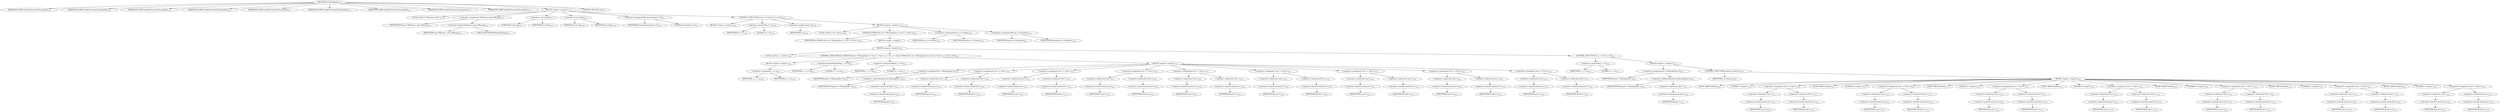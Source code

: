 digraph "put1bitcmaptile" {  
"49632" [label = <(METHOD,put1bitcmaptile)<SUB>1511</SUB>> ]
"49633" [label = <(PARAM,DECLAREContigPutFunc(put1bitcmaptile))<SUB>1511</SUB>> ]
"49634" [label = <(PARAM,DECLAREContigPutFunc(put1bitcmaptile))<SUB>1511</SUB>> ]
"49635" [label = <(PARAM,DECLAREContigPutFunc(put1bitcmaptile))<SUB>1511</SUB>> ]
"49636" [label = <(PARAM,DECLAREContigPutFunc(put1bitcmaptile))<SUB>1511</SUB>> ]
"49637" [label = <(PARAM,DECLAREContigPutFunc(put1bitcmaptile))<SUB>1511</SUB>> ]
"49638" [label = <(PARAM,DECLAREContigPutFunc(put1bitcmaptile))<SUB>1511</SUB>> ]
"49639" [label = <(PARAM,DECLAREContigPutFunc(put1bitcmaptile))<SUB>1511</SUB>> ]
"49640" [label = <(PARAM,DECLAREContigPutFunc(put1bitcmaptile))<SUB>1511</SUB>> ]
"49641" [label = <(PARAM,DECLAREContigPutFunc(put1bitcmaptile))<SUB>1511</SUB>> ]
"49642" [label = <(BLOCK,&lt;empty&gt;,&lt;empty&gt;)<SUB>1512</SUB>> ]
"49643" [label = <(LOCAL,uint32_t** PALmap: uint32_t)<SUB>1513</SUB>> ]
"49644" [label = <(&lt;operator&gt;.assignment,**PALmap = img-&gt;PALmap)<SUB>1513</SUB>> ]
"49645" [label = <(IDENTIFIER,PALmap,**PALmap = img-&gt;PALmap)<SUB>1513</SUB>> ]
"49646" [label = <(&lt;operator&gt;.indirectFieldAccess,img-&gt;PALmap)<SUB>1513</SUB>> ]
"49647" [label = <(IDENTIFIER,img,**PALmap = img-&gt;PALmap)<SUB>1513</SUB>> ]
"49648" [label = <(FIELD_IDENTIFIER,PALmap,PALmap)<SUB>1513</SUB>> ]
"49649" [label = <(&lt;operator&gt;.cast,(void)x)<SUB>1515</SUB>> ]
"49650" [label = <(UNKNOWN,void,void)<SUB>1515</SUB>> ]
"49651" [label = <(IDENTIFIER,x,(void)x)<SUB>1515</SUB>> ]
"49652" [label = <(&lt;operator&gt;.cast,(void)y)<SUB>1516</SUB>> ]
"49653" [label = <(UNKNOWN,void,void)<SUB>1516</SUB>> ]
"49654" [label = <(IDENTIFIER,y,(void)y)<SUB>1516</SUB>> ]
"49655" [label = <(&lt;operator&gt;.assignmentDivision,fromskew /= 8)<SUB>1517</SUB>> ]
"49656" [label = <(IDENTIFIER,fromskew,fromskew /= 8)<SUB>1517</SUB>> ]
"49657" [label = <(LITERAL,8,fromskew /= 8)<SUB>1517</SUB>> ]
"49658" [label = <(CONTROL_STRUCTURE,for (;h &gt; 0;--h),for (;h &gt; 0;--h))<SUB>1518</SUB>> ]
"49659" [label = <(BLOCK,&lt;empty&gt;,&lt;empty&gt;)<SUB>1518</SUB>> ]
"49660" [label = <(&lt;operator&gt;.greaterThan,h &gt; 0)<SUB>1518</SUB>> ]
"49661" [label = <(IDENTIFIER,h,h &gt; 0)<SUB>1518</SUB>> ]
"49662" [label = <(LITERAL,0,h &gt; 0)<SUB>1518</SUB>> ]
"49663" [label = <(&lt;operator&gt;.preDecrement,--h)<SUB>1518</SUB>> ]
"49664" [label = <(IDENTIFIER,h,--h)<SUB>1518</SUB>> ]
"49665" [label = <(BLOCK,&lt;empty&gt;,&lt;empty&gt;)<SUB>1519</SUB>> ]
"49666" [label = <(LOCAL,uint32_t* bw: uint32_t)<SUB>1520</SUB>> ]
"49667" [label = <(UNROLL8,UNROLL8(w, bw = PALmap[*pp++], *cp++ = *bw++))<SUB>1521</SUB>> ]
"49668" [label = <(IDENTIFIER,w,UNROLL8(w, bw = PALmap[*pp++], *cp++ = *bw++))<SUB>1521</SUB>> ]
"49669" [label = <(BLOCK,&lt;empty&gt;,&lt;empty&gt;)> ]
"49670" [label = <(BLOCK,&lt;empty&gt;,&lt;empty&gt;)<SUB>1521</SUB>> ]
"49671" [label = <(LOCAL,uint32_t _x: uint32_t)<SUB>1521</SUB>> ]
"49672" [label = <(CONTROL_STRUCTURE,for (UNROLL8(w, bw = PALmap[*pp++], *cp++ = *bw++)_x &gt;= 8;_x -= 8),for (UNROLL8(w, bw = PALmap[*pp++], *cp++ = *bw++)_x &gt;= 8;_x -= 8))<SUB>1521</SUB>> ]
"49673" [label = <(BLOCK,&lt;empty&gt;,&lt;empty&gt;)<SUB>1521</SUB>> ]
"49674" [label = <(&lt;operator&gt;.assignment,_x = w)<SUB>1521</SUB>> ]
"49675" [label = <(IDENTIFIER,_x,_x = w)<SUB>1521</SUB>> ]
"49676" [label = <(IDENTIFIER,w,_x = w)<SUB>1521</SUB>> ]
"49677" [label = <(&lt;operator&gt;.greaterEqualsThan,_x &gt;= 8)<SUB>1521</SUB>> ]
"49678" [label = <(IDENTIFIER,_x,_x &gt;= 8)<SUB>1521</SUB>> ]
"49679" [label = <(LITERAL,8,_x &gt;= 8)<SUB>1521</SUB>> ]
"49680" [label = <(&lt;operator&gt;.assignmentMinus,_x -= 8)<SUB>1521</SUB>> ]
"49681" [label = <(IDENTIFIER,_x,_x -= 8)<SUB>1521</SUB>> ]
"49682" [label = <(LITERAL,8,_x -= 8)<SUB>1521</SUB>> ]
"49683" [label = <(BLOCK,&lt;empty&gt;,&lt;empty&gt;)<SUB>1521</SUB>> ]
"49684" [label = <(&lt;operator&gt;.assignment,bw = PALmap[*pp++])<SUB>1521</SUB>> ]
"49685" [label = <(IDENTIFIER,bw,bw = PALmap[*pp++])<SUB>1521</SUB>> ]
"49686" [label = <(&lt;operator&gt;.indirectIndexAccess,PALmap[*pp++])<SUB>1521</SUB>> ]
"49687" [label = <(IDENTIFIER,PALmap,bw = PALmap[*pp++])<SUB>1521</SUB>> ]
"49688" [label = <(&lt;operator&gt;.indirection,*pp++)<SUB>1521</SUB>> ]
"49689" [label = <(&lt;operator&gt;.postIncrement,pp++)<SUB>1521</SUB>> ]
"49690" [label = <(IDENTIFIER,pp,pp++)<SUB>1521</SUB>> ]
"49691" [label = <(&lt;operator&gt;.assignment,*cp++ = *bw++)<SUB>1521</SUB>> ]
"49692" [label = <(&lt;operator&gt;.indirection,*cp++)<SUB>1521</SUB>> ]
"49693" [label = <(&lt;operator&gt;.postIncrement,cp++)<SUB>1521</SUB>> ]
"49694" [label = <(IDENTIFIER,cp,cp++)<SUB>1521</SUB>> ]
"49695" [label = <(&lt;operator&gt;.indirection,*bw++)<SUB>1521</SUB>> ]
"49696" [label = <(&lt;operator&gt;.postIncrement,bw++)<SUB>1521</SUB>> ]
"49697" [label = <(IDENTIFIER,bw,bw++)<SUB>1521</SUB>> ]
"49698" [label = <(&lt;operator&gt;.assignment,*cp++ = *bw++)<SUB>1521</SUB>> ]
"49699" [label = <(&lt;operator&gt;.indirection,*cp++)<SUB>1521</SUB>> ]
"49700" [label = <(&lt;operator&gt;.postIncrement,cp++)<SUB>1521</SUB>> ]
"49701" [label = <(IDENTIFIER,cp,cp++)<SUB>1521</SUB>> ]
"49702" [label = <(&lt;operator&gt;.indirection,*bw++)<SUB>1521</SUB>> ]
"49703" [label = <(&lt;operator&gt;.postIncrement,bw++)<SUB>1521</SUB>> ]
"49704" [label = <(IDENTIFIER,bw,bw++)<SUB>1521</SUB>> ]
"49705" [label = <(&lt;operator&gt;.assignment,*cp++ = *bw++)<SUB>1521</SUB>> ]
"49706" [label = <(&lt;operator&gt;.indirection,*cp++)<SUB>1521</SUB>> ]
"49707" [label = <(&lt;operator&gt;.postIncrement,cp++)<SUB>1521</SUB>> ]
"49708" [label = <(IDENTIFIER,cp,cp++)<SUB>1521</SUB>> ]
"49709" [label = <(&lt;operator&gt;.indirection,*bw++)<SUB>1521</SUB>> ]
"49710" [label = <(&lt;operator&gt;.postIncrement,bw++)<SUB>1521</SUB>> ]
"49711" [label = <(IDENTIFIER,bw,bw++)<SUB>1521</SUB>> ]
"49712" [label = <(&lt;operator&gt;.assignment,*cp++ = *bw++)<SUB>1521</SUB>> ]
"49713" [label = <(&lt;operator&gt;.indirection,*cp++)<SUB>1521</SUB>> ]
"49714" [label = <(&lt;operator&gt;.postIncrement,cp++)<SUB>1521</SUB>> ]
"49715" [label = <(IDENTIFIER,cp,cp++)<SUB>1521</SUB>> ]
"49716" [label = <(&lt;operator&gt;.indirection,*bw++)<SUB>1521</SUB>> ]
"49717" [label = <(&lt;operator&gt;.postIncrement,bw++)<SUB>1521</SUB>> ]
"49718" [label = <(IDENTIFIER,bw,bw++)<SUB>1521</SUB>> ]
"49719" [label = <(&lt;operator&gt;.assignment,*cp++ = *bw++)<SUB>1521</SUB>> ]
"49720" [label = <(&lt;operator&gt;.indirection,*cp++)<SUB>1521</SUB>> ]
"49721" [label = <(&lt;operator&gt;.postIncrement,cp++)<SUB>1521</SUB>> ]
"49722" [label = <(IDENTIFIER,cp,cp++)<SUB>1521</SUB>> ]
"49723" [label = <(&lt;operator&gt;.indirection,*bw++)<SUB>1521</SUB>> ]
"49724" [label = <(&lt;operator&gt;.postIncrement,bw++)<SUB>1521</SUB>> ]
"49725" [label = <(IDENTIFIER,bw,bw++)<SUB>1521</SUB>> ]
"49726" [label = <(&lt;operator&gt;.assignment,*cp++ = *bw++)<SUB>1521</SUB>> ]
"49727" [label = <(&lt;operator&gt;.indirection,*cp++)<SUB>1521</SUB>> ]
"49728" [label = <(&lt;operator&gt;.postIncrement,cp++)<SUB>1521</SUB>> ]
"49729" [label = <(IDENTIFIER,cp,cp++)<SUB>1521</SUB>> ]
"49730" [label = <(&lt;operator&gt;.indirection,*bw++)<SUB>1521</SUB>> ]
"49731" [label = <(&lt;operator&gt;.postIncrement,bw++)<SUB>1521</SUB>> ]
"49732" [label = <(IDENTIFIER,bw,bw++)<SUB>1521</SUB>> ]
"49733" [label = <(&lt;operator&gt;.assignment,*cp++ = *bw++)<SUB>1521</SUB>> ]
"49734" [label = <(&lt;operator&gt;.indirection,*cp++)<SUB>1521</SUB>> ]
"49735" [label = <(&lt;operator&gt;.postIncrement,cp++)<SUB>1521</SUB>> ]
"49736" [label = <(IDENTIFIER,cp,cp++)<SUB>1521</SUB>> ]
"49737" [label = <(&lt;operator&gt;.indirection,*bw++)<SUB>1521</SUB>> ]
"49738" [label = <(&lt;operator&gt;.postIncrement,bw++)<SUB>1521</SUB>> ]
"49739" [label = <(IDENTIFIER,bw,bw++)<SUB>1521</SUB>> ]
"49740" [label = <(&lt;operator&gt;.assignment,*cp++ = *bw++)<SUB>1521</SUB>> ]
"49741" [label = <(&lt;operator&gt;.indirection,*cp++)<SUB>1521</SUB>> ]
"49742" [label = <(&lt;operator&gt;.postIncrement,cp++)<SUB>1521</SUB>> ]
"49743" [label = <(IDENTIFIER,cp,cp++)<SUB>1521</SUB>> ]
"49744" [label = <(&lt;operator&gt;.indirection,*bw++)<SUB>1521</SUB>> ]
"49745" [label = <(&lt;operator&gt;.postIncrement,bw++)<SUB>1521</SUB>> ]
"49746" [label = <(IDENTIFIER,bw,bw++)<SUB>1521</SUB>> ]
"49747" [label = <(CONTROL_STRUCTURE,if (_x &gt; 0),if (_x &gt; 0))<SUB>1521</SUB>> ]
"49748" [label = <(&lt;operator&gt;.greaterThan,_x &gt; 0)<SUB>1521</SUB>> ]
"49749" [label = <(IDENTIFIER,_x,_x &gt; 0)<SUB>1521</SUB>> ]
"49750" [label = <(LITERAL,0,_x &gt; 0)<SUB>1521</SUB>> ]
"49751" [label = <(BLOCK,&lt;empty&gt;,&lt;empty&gt;)<SUB>1521</SUB>> ]
"49752" [label = <(&lt;operator&gt;.assignment,bw = PALmap[*pp++])<SUB>1521</SUB>> ]
"49753" [label = <(IDENTIFIER,bw,bw = PALmap[*pp++])<SUB>1521</SUB>> ]
"49754" [label = <(&lt;operator&gt;.indirectIndexAccess,PALmap[*pp++])<SUB>1521</SUB>> ]
"49755" [label = <(IDENTIFIER,PALmap,bw = PALmap[*pp++])<SUB>1521</SUB>> ]
"49756" [label = <(&lt;operator&gt;.indirection,*pp++)<SUB>1521</SUB>> ]
"49757" [label = <(&lt;operator&gt;.postIncrement,pp++)<SUB>1521</SUB>> ]
"49758" [label = <(IDENTIFIER,pp,pp++)<SUB>1521</SUB>> ]
"49759" [label = <(CONTROL_STRUCTURE,switch(_x),switch(_x))<SUB>1521</SUB>> ]
"49760" [label = <(IDENTIFIER,_x,switch(_x))<SUB>1521</SUB>> ]
"49761" [label = <(BLOCK,&lt;empty&gt;,&lt;empty&gt;)<SUB>1521</SUB>> ]
"49762" [label = <(JUMP_TARGET,default)<SUB>1521</SUB>> ]
"49763" [label = <(LITERAL,7,&lt;empty&gt;)<SUB>1521</SUB>> ]
"49764" [label = <(&lt;operator&gt;.assignment,*cp++ = *bw++)<SUB>1521</SUB>> ]
"49765" [label = <(&lt;operator&gt;.indirection,*cp++)<SUB>1521</SUB>> ]
"49766" [label = <(&lt;operator&gt;.postIncrement,cp++)<SUB>1521</SUB>> ]
"49767" [label = <(IDENTIFIER,cp,cp++)<SUB>1521</SUB>> ]
"49768" [label = <(&lt;operator&gt;.indirection,*bw++)<SUB>1521</SUB>> ]
"49769" [label = <(&lt;operator&gt;.postIncrement,bw++)<SUB>1521</SUB>> ]
"49770" [label = <(IDENTIFIER,bw,bw++)<SUB>1521</SUB>> ]
"49771" [label = <(JUMP_TARGET,default)<SUB>1521</SUB>> ]
"49772" [label = <(LITERAL,6,&lt;empty&gt;)<SUB>1521</SUB>> ]
"49773" [label = <(&lt;operator&gt;.assignment,*cp++ = *bw++)<SUB>1521</SUB>> ]
"49774" [label = <(&lt;operator&gt;.indirection,*cp++)<SUB>1521</SUB>> ]
"49775" [label = <(&lt;operator&gt;.postIncrement,cp++)<SUB>1521</SUB>> ]
"49776" [label = <(IDENTIFIER,cp,cp++)<SUB>1521</SUB>> ]
"49777" [label = <(&lt;operator&gt;.indirection,*bw++)<SUB>1521</SUB>> ]
"49778" [label = <(&lt;operator&gt;.postIncrement,bw++)<SUB>1521</SUB>> ]
"49779" [label = <(IDENTIFIER,bw,bw++)<SUB>1521</SUB>> ]
"49780" [label = <(JUMP_TARGET,default)<SUB>1521</SUB>> ]
"49781" [label = <(LITERAL,5,&lt;empty&gt;)<SUB>1521</SUB>> ]
"49782" [label = <(&lt;operator&gt;.assignment,*cp++ = *bw++)<SUB>1521</SUB>> ]
"49783" [label = <(&lt;operator&gt;.indirection,*cp++)<SUB>1521</SUB>> ]
"49784" [label = <(&lt;operator&gt;.postIncrement,cp++)<SUB>1521</SUB>> ]
"49785" [label = <(IDENTIFIER,cp,cp++)<SUB>1521</SUB>> ]
"49786" [label = <(&lt;operator&gt;.indirection,*bw++)<SUB>1521</SUB>> ]
"49787" [label = <(&lt;operator&gt;.postIncrement,bw++)<SUB>1521</SUB>> ]
"49788" [label = <(IDENTIFIER,bw,bw++)<SUB>1521</SUB>> ]
"49789" [label = <(JUMP_TARGET,default)<SUB>1521</SUB>> ]
"49790" [label = <(LITERAL,4,&lt;empty&gt;)<SUB>1521</SUB>> ]
"49791" [label = <(&lt;operator&gt;.assignment,*cp++ = *bw++)<SUB>1521</SUB>> ]
"49792" [label = <(&lt;operator&gt;.indirection,*cp++)<SUB>1521</SUB>> ]
"49793" [label = <(&lt;operator&gt;.postIncrement,cp++)<SUB>1521</SUB>> ]
"49794" [label = <(IDENTIFIER,cp,cp++)<SUB>1521</SUB>> ]
"49795" [label = <(&lt;operator&gt;.indirection,*bw++)<SUB>1521</SUB>> ]
"49796" [label = <(&lt;operator&gt;.postIncrement,bw++)<SUB>1521</SUB>> ]
"49797" [label = <(IDENTIFIER,bw,bw++)<SUB>1521</SUB>> ]
"49798" [label = <(JUMP_TARGET,default)<SUB>1521</SUB>> ]
"49799" [label = <(LITERAL,3,&lt;empty&gt;)<SUB>1521</SUB>> ]
"49800" [label = <(&lt;operator&gt;.assignment,*cp++ = *bw++)<SUB>1521</SUB>> ]
"49801" [label = <(&lt;operator&gt;.indirection,*cp++)<SUB>1521</SUB>> ]
"49802" [label = <(&lt;operator&gt;.postIncrement,cp++)<SUB>1521</SUB>> ]
"49803" [label = <(IDENTIFIER,cp,cp++)<SUB>1521</SUB>> ]
"49804" [label = <(&lt;operator&gt;.indirection,*bw++)<SUB>1521</SUB>> ]
"49805" [label = <(&lt;operator&gt;.postIncrement,bw++)<SUB>1521</SUB>> ]
"49806" [label = <(IDENTIFIER,bw,bw++)<SUB>1521</SUB>> ]
"49807" [label = <(JUMP_TARGET,default)<SUB>1521</SUB>> ]
"49808" [label = <(LITERAL,2,&lt;empty&gt;)<SUB>1521</SUB>> ]
"49809" [label = <(&lt;operator&gt;.assignment,*cp++ = *bw++)<SUB>1521</SUB>> ]
"49810" [label = <(&lt;operator&gt;.indirection,*cp++)<SUB>1521</SUB>> ]
"49811" [label = <(&lt;operator&gt;.postIncrement,cp++)<SUB>1521</SUB>> ]
"49812" [label = <(IDENTIFIER,cp,cp++)<SUB>1521</SUB>> ]
"49813" [label = <(&lt;operator&gt;.indirection,*bw++)<SUB>1521</SUB>> ]
"49814" [label = <(&lt;operator&gt;.postIncrement,bw++)<SUB>1521</SUB>> ]
"49815" [label = <(IDENTIFIER,bw,bw++)<SUB>1521</SUB>> ]
"49816" [label = <(JUMP_TARGET,default)<SUB>1521</SUB>> ]
"49817" [label = <(LITERAL,1,&lt;empty&gt;)<SUB>1521</SUB>> ]
"49818" [label = <(&lt;operator&gt;.assignment,*cp++ = *bw++)<SUB>1521</SUB>> ]
"49819" [label = <(&lt;operator&gt;.indirection,*cp++)<SUB>1521</SUB>> ]
"49820" [label = <(&lt;operator&gt;.postIncrement,cp++)<SUB>1521</SUB>> ]
"49821" [label = <(IDENTIFIER,cp,cp++)<SUB>1521</SUB>> ]
"49822" [label = <(&lt;operator&gt;.indirection,*bw++)<SUB>1521</SUB>> ]
"49823" [label = <(&lt;operator&gt;.postIncrement,bw++)<SUB>1521</SUB>> ]
"49824" [label = <(IDENTIFIER,bw,bw++)<SUB>1521</SUB>> ]
"49825" [label = <(&lt;operator&gt;.assignmentPlus,cp += toskew)<SUB>1522</SUB>> ]
"49826" [label = <(IDENTIFIER,cp,cp += toskew)<SUB>1522</SUB>> ]
"49827" [label = <(IDENTIFIER,toskew,cp += toskew)<SUB>1522</SUB>> ]
"49828" [label = <(&lt;operator&gt;.assignmentPlus,pp += fromskew)<SUB>1523</SUB>> ]
"49829" [label = <(IDENTIFIER,pp,pp += fromskew)<SUB>1523</SUB>> ]
"49830" [label = <(IDENTIFIER,fromskew,pp += fromskew)<SUB>1523</SUB>> ]
"49831" [label = <(METHOD_RETURN,void)<SUB>1511</SUB>> ]
  "49632" -> "49633" 
  "49632" -> "49634" 
  "49632" -> "49635" 
  "49632" -> "49636" 
  "49632" -> "49637" 
  "49632" -> "49638" 
  "49632" -> "49639" 
  "49632" -> "49640" 
  "49632" -> "49641" 
  "49632" -> "49642" 
  "49632" -> "49831" 
  "49642" -> "49643" 
  "49642" -> "49644" 
  "49642" -> "49649" 
  "49642" -> "49652" 
  "49642" -> "49655" 
  "49642" -> "49658" 
  "49644" -> "49645" 
  "49644" -> "49646" 
  "49646" -> "49647" 
  "49646" -> "49648" 
  "49649" -> "49650" 
  "49649" -> "49651" 
  "49652" -> "49653" 
  "49652" -> "49654" 
  "49655" -> "49656" 
  "49655" -> "49657" 
  "49658" -> "49659" 
  "49658" -> "49660" 
  "49658" -> "49663" 
  "49658" -> "49665" 
  "49660" -> "49661" 
  "49660" -> "49662" 
  "49663" -> "49664" 
  "49665" -> "49666" 
  "49665" -> "49667" 
  "49665" -> "49825" 
  "49665" -> "49828" 
  "49667" -> "49668" 
  "49667" -> "49669" 
  "49669" -> "49670" 
  "49670" -> "49671" 
  "49670" -> "49672" 
  "49670" -> "49747" 
  "49672" -> "49673" 
  "49672" -> "49677" 
  "49672" -> "49680" 
  "49672" -> "49683" 
  "49673" -> "49674" 
  "49674" -> "49675" 
  "49674" -> "49676" 
  "49677" -> "49678" 
  "49677" -> "49679" 
  "49680" -> "49681" 
  "49680" -> "49682" 
  "49683" -> "49684" 
  "49683" -> "49691" 
  "49683" -> "49698" 
  "49683" -> "49705" 
  "49683" -> "49712" 
  "49683" -> "49719" 
  "49683" -> "49726" 
  "49683" -> "49733" 
  "49683" -> "49740" 
  "49684" -> "49685" 
  "49684" -> "49686" 
  "49686" -> "49687" 
  "49686" -> "49688" 
  "49688" -> "49689" 
  "49689" -> "49690" 
  "49691" -> "49692" 
  "49691" -> "49695" 
  "49692" -> "49693" 
  "49693" -> "49694" 
  "49695" -> "49696" 
  "49696" -> "49697" 
  "49698" -> "49699" 
  "49698" -> "49702" 
  "49699" -> "49700" 
  "49700" -> "49701" 
  "49702" -> "49703" 
  "49703" -> "49704" 
  "49705" -> "49706" 
  "49705" -> "49709" 
  "49706" -> "49707" 
  "49707" -> "49708" 
  "49709" -> "49710" 
  "49710" -> "49711" 
  "49712" -> "49713" 
  "49712" -> "49716" 
  "49713" -> "49714" 
  "49714" -> "49715" 
  "49716" -> "49717" 
  "49717" -> "49718" 
  "49719" -> "49720" 
  "49719" -> "49723" 
  "49720" -> "49721" 
  "49721" -> "49722" 
  "49723" -> "49724" 
  "49724" -> "49725" 
  "49726" -> "49727" 
  "49726" -> "49730" 
  "49727" -> "49728" 
  "49728" -> "49729" 
  "49730" -> "49731" 
  "49731" -> "49732" 
  "49733" -> "49734" 
  "49733" -> "49737" 
  "49734" -> "49735" 
  "49735" -> "49736" 
  "49737" -> "49738" 
  "49738" -> "49739" 
  "49740" -> "49741" 
  "49740" -> "49744" 
  "49741" -> "49742" 
  "49742" -> "49743" 
  "49744" -> "49745" 
  "49745" -> "49746" 
  "49747" -> "49748" 
  "49747" -> "49751" 
  "49748" -> "49749" 
  "49748" -> "49750" 
  "49751" -> "49752" 
  "49751" -> "49759" 
  "49752" -> "49753" 
  "49752" -> "49754" 
  "49754" -> "49755" 
  "49754" -> "49756" 
  "49756" -> "49757" 
  "49757" -> "49758" 
  "49759" -> "49760" 
  "49759" -> "49761" 
  "49761" -> "49762" 
  "49761" -> "49763" 
  "49761" -> "49764" 
  "49761" -> "49771" 
  "49761" -> "49772" 
  "49761" -> "49773" 
  "49761" -> "49780" 
  "49761" -> "49781" 
  "49761" -> "49782" 
  "49761" -> "49789" 
  "49761" -> "49790" 
  "49761" -> "49791" 
  "49761" -> "49798" 
  "49761" -> "49799" 
  "49761" -> "49800" 
  "49761" -> "49807" 
  "49761" -> "49808" 
  "49761" -> "49809" 
  "49761" -> "49816" 
  "49761" -> "49817" 
  "49761" -> "49818" 
  "49764" -> "49765" 
  "49764" -> "49768" 
  "49765" -> "49766" 
  "49766" -> "49767" 
  "49768" -> "49769" 
  "49769" -> "49770" 
  "49773" -> "49774" 
  "49773" -> "49777" 
  "49774" -> "49775" 
  "49775" -> "49776" 
  "49777" -> "49778" 
  "49778" -> "49779" 
  "49782" -> "49783" 
  "49782" -> "49786" 
  "49783" -> "49784" 
  "49784" -> "49785" 
  "49786" -> "49787" 
  "49787" -> "49788" 
  "49791" -> "49792" 
  "49791" -> "49795" 
  "49792" -> "49793" 
  "49793" -> "49794" 
  "49795" -> "49796" 
  "49796" -> "49797" 
  "49800" -> "49801" 
  "49800" -> "49804" 
  "49801" -> "49802" 
  "49802" -> "49803" 
  "49804" -> "49805" 
  "49805" -> "49806" 
  "49809" -> "49810" 
  "49809" -> "49813" 
  "49810" -> "49811" 
  "49811" -> "49812" 
  "49813" -> "49814" 
  "49814" -> "49815" 
  "49818" -> "49819" 
  "49818" -> "49822" 
  "49819" -> "49820" 
  "49820" -> "49821" 
  "49822" -> "49823" 
  "49823" -> "49824" 
  "49825" -> "49826" 
  "49825" -> "49827" 
  "49828" -> "49829" 
  "49828" -> "49830" 
}
